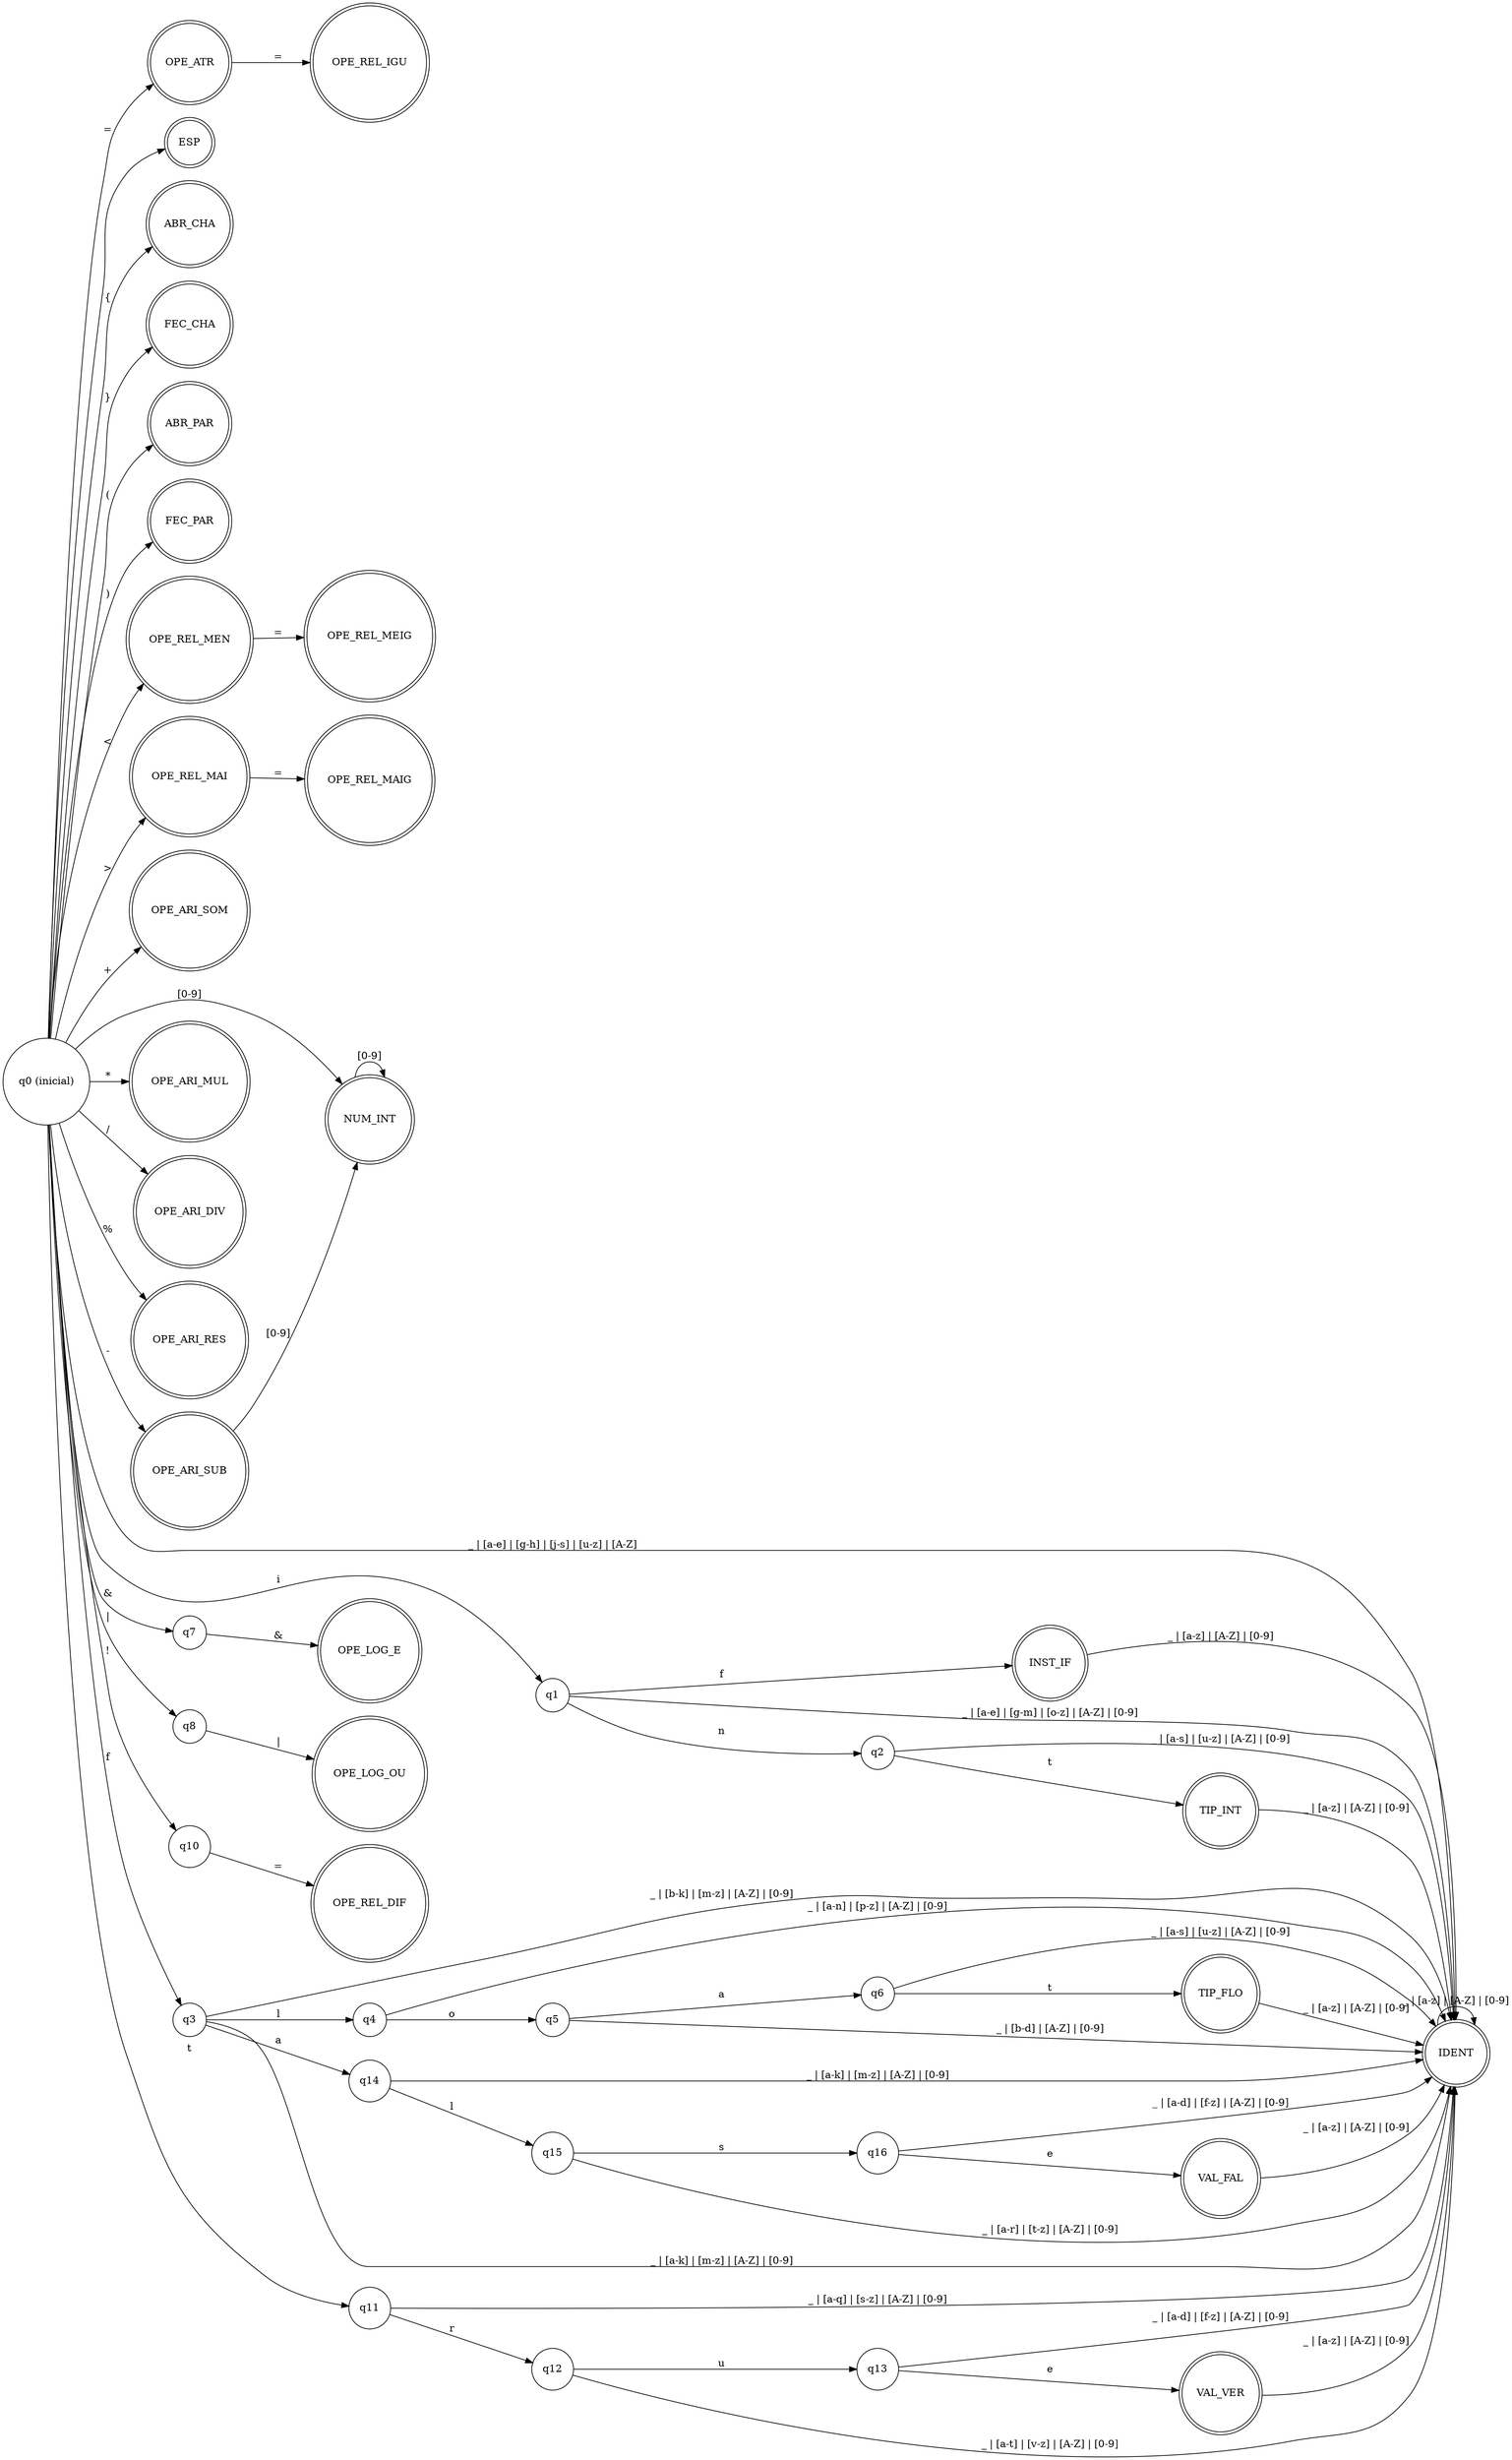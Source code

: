 digraph AutomatoIdent {
    rankdir=LR;
    node [shape = circle]; 
	q0 [label="q0 (inicial)"];
	/* Estados Finais (aceita o token) */ 
	INST_IF 	[shape = doublecircle]; 
	OPE_ATR		[shape = doublecircle];
	ESP			[shape = doublecircle];
	ABR_CHA 	[shape = doublecircle]; 
	FEC_CHA 	[shape = doublecircle]; 
	ABR_PAR 	[shape = doublecircle]; 
	FEC_PAR	 	[shape = doublecircle]; 	
	OPE_LOG_E 	[shape = doublecircle]; 
	OPE_LOG_OU 	[shape = doublecircle]; 
	OPE_REL_IGU [shape = doublecircle]; 		
	OPE_REL_DIF [shape = doublecircle]; 	
	OPE_REL_MEN [shape = doublecircle]; 	
	OPE_REL_MAI [shape = doublecircle]; 	
	OPE_REL_MEIG[shape = doublecircle]; 	
	OPE_REL_MAIG[shape = doublecircle]; 
	OPE_ARI_SOM [shape = doublecircle];
	OPE_ARI_SUB [shape = doublecircle]; 
	OPE_ARI_MUL [shape = doublecircle]; 
	OPE_ARI_DIV [shape = doublecircle]; 
	OPE_ARI_RES [shape = doublecircle]; 
	TIP_INT  	[shape = doublecircle]; 
	TIP_FLO  	[shape = doublecircle]; 
	VAL_VER  	[shape = doublecircle]; 
	VAL_FAL  	[shape = doublecircle]; 
	IDENT 		[shape = doublecircle]; 
	//NUM_REA
	NUM_INT 	[shape = doublecircle]; 


    /* Intrução if */
    q0 -> q1 [label="i"];
	q1 -> INST_IF [label="f"];
	INST_IF -> IDENT [label="_ | [a-z] | [A-Z] | [0-9]"];	

	/* Atribuição */
	q0 -> OPE_ATR [label="="];

	/* Espaço */
	q0 -> ESP [label=" "];

	/* Chaves */
	q0 -> ABR_CHA [label="{"];
	q0 -> FEC_CHA [label="}"];
	/* Parênteses */
	q0 -> ABR_PAR [label="("];
	q0 -> FEC_PAR [label=")"];

	/* Operadores lógicos */
    q0 -> q7 [label="&"];
    q7 -> OPE_LOG_E [label="&"];
	q0 -> q8 [label="|"];	
	q8 -> OPE_LOG_OU [label="|"];

	/* Operadores Relacionais */
    OPE_ATR -> OPE_REL_IGU [label="="];
	q0 -> q10 [label="!"];
	q10 -> OPE_REL_DIF [label="="];
	q0 -> OPE_REL_MEN [label="<"];
	q0 -> OPE_REL_MAI [label=">"];
	OPE_REL_MEN -> OPE_REL_MEIG [label="="];
	OPE_REL_MAI -> OPE_REL_MAIG [label="="];

	/* Operadores aritméticos */
    q0 -> OPE_ARI_SOM [label="+"];
	q0 -> OPE_ARI_SUB [label="-"];
	q0 -> OPE_ARI_MUL [label="*"];
	q0 -> OPE_ARI_DIV [label="/"];
	q0 -> OPE_ARI_RES [label="%"];

	/* Tipo int */
	//q0 -> q1 [label="i"];			//já prevista na intrução if
	q1 -> q2 [label="n"];
	//q1 -> INST_IF [label="f"];	//já prevista na intrução if
	q1 -> IDENT [label="_ | [a-e] | [g-m] | [o-z] | [A-Z] | [0-9]"]; //tudo, exceto f (do if) e n (do int)
	q2 -> TIP_INT [label="t"];
	q2 -> IDENT [label="_ | [a-s] | [u-z] | [A-Z] | [0-9]"]; 	//tudo, exceto t (do int)
	TIP_INT -> IDENT [label="_ | [a-z] | [A-Z] | [0-9]"];		//qualquer coisa vista após a palavra int
	/* Tipo float */
	q0 -> q3 [label="f"];
	q3 -> q4 [label="l"];
	q3 -> IDENT [label="_ | [a-k] | [m-z] | [A-Z] | [0-9]"]; 	//tudo, exceto l (do float), ex: faca	
	q4 -> q5 [label="o"];
	q4 -> IDENT [label="_ | [a-n] | [p-z] | [A-Z] | [0-9]"];	//tudo, exceto o (do float), ex: flamejante
	q5 -> q6 [label="a"];
	q5 -> IDENT [label="_ | [b-d] | [A-Z] | [0-9]"];			//tudo, exceto a (do float)	, ex: flocos
	q6 -> TIP_FLO [label="t"];
	q6 -> IDENT [label="_ | [a-s] | [u-z] | [A-Z] | [0-9]"];	//tudo, exceto t (do float), ex: floabrando	
	TIP_FLO -> IDENT [label="_ | [a-z] | [A-Z] | [0-9]"]; 		//qualquer coisa vista após a palavra float, ex: floatweewa

	/* Valor Verdadeiro */
	q0 -> q11 [label="t"];
	q11 -> q12 [label="r"];
	q11 -> IDENT [label="_ | [a-q] | [s-z] | [A-Z] | [0-9]"];	//tudo, exceto r (do true), ex: tabua
	q12 -> q13 [label="u"];
	q12 -> IDENT [label="_ | [a-t] | [v-z] | [A-Z] | [0-9]"];	//tudo, exceto u (do true),	ex: trabalho
	q13 -> VAL_VER [label="e"];
	q13 -> IDENT [label="_ | [a-d] | [f-z] | [A-Z] | [0-9]"];	//tudo, exceto e (do true),	ex:	truta
	VAL_VER -> IDENT [label="_ | [a-z] | [A-Z] | [0-9]"];		//qualquer coisa vista após a palavra true,	ex: truetemera

	/* Valor Falso */
	//q0 -> q3 [label="f"];	//já prevista no tipo float
	q3 -> q14 [label="a"];
	//q3 -> q4 [label="l"]; //já prevista no tipo float
	q3 -> IDENT [label="_ | [b-k] | [m-z] | [A-Z] | [0-9]"];	//tudo, exceto a (do false) e l (do float),	ex:	formiga	
	q14 -> q15 [label="l"];
	q14 -> IDENT [label="_ | [a-k] | [m-z] | [A-Z] | [0-9]"];	//tudo, exceto l (do false),	ex:	famigerado	
	q15 -> q16 [label="s"];
	q15 -> IDENT [label="_ | [a-r] | [t-z] | [A-Z] | [0-9]"];	//tudo, exceto s (do false),	ex:	falado
	q16 -> VAL_FAL [label="e"];
	q16 -> IDENT [label="_ | [a-d] | [f-z] | [A-Z] | [0-9]"];	//tudo, exceto e (do false),	ex:	falsamente
	VAL_FAL -> IDENT [label="_ | [a-z] | [A-Z] | [0-9]"];		//qualquer coisa vista após a palavra false, ex: falsete


    /* Identificadores */
    q0 -> IDENT [label="_ | [a-e] | [g-h] | [j-s] | [u-z] | [A-Z]"];  //i de int e if, f de float e false, t de true
    IDENT -> IDENT [label="_ | [a-z] | [A-Z] | [0-9]"];
	
	/* Nùmeros inteiros */
	q0 -> NUM_INT [label="[0-9]"];
	NUM_INT -> NUM_INT [label="[0-9]"];
	OPE_ARI_SUB -> NUM_INT [label="[0-9]"];
}